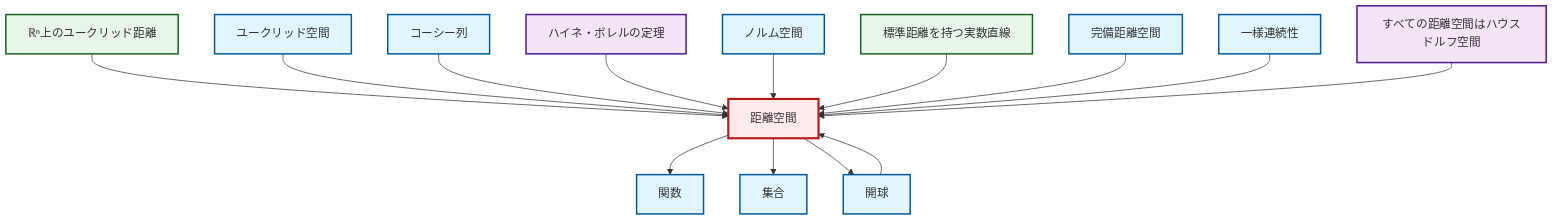 graph TD
    classDef definition fill:#e1f5fe,stroke:#01579b,stroke-width:2px
    classDef theorem fill:#f3e5f5,stroke:#4a148c,stroke-width:2px
    classDef axiom fill:#fff3e0,stroke:#e65100,stroke-width:2px
    classDef example fill:#e8f5e9,stroke:#1b5e20,stroke-width:2px
    classDef current fill:#ffebee,stroke:#b71c1c,stroke-width:3px
    thm-heine-borel["ハイネ・ボレルの定理"]:::theorem
    def-complete-metric-space["完備距離空間"]:::definition
    def-open-ball["開球"]:::definition
    def-normed-vector-space["ノルム空間"]:::definition
    def-uniform-continuity["一様連続性"]:::definition
    ex-real-line-metric["標準距離を持つ実数直線"]:::example
    def-cauchy-sequence["コーシー列"]:::definition
    def-function["関数"]:::definition
    ex-euclidean-metric["ℝⁿ上のユークリッド距離"]:::example
    def-metric-space["距離空間"]:::definition
    thm-metric-hausdorff["すべての距離空間はハウスドルフ空間"]:::theorem
    def-set["集合"]:::definition
    def-euclidean-space["ユークリッド空間"]:::definition
    ex-euclidean-metric --> def-metric-space
    def-euclidean-space --> def-metric-space
    def-cauchy-sequence --> def-metric-space
    def-metric-space --> def-function
    thm-heine-borel --> def-metric-space
    def-normed-vector-space --> def-metric-space
    ex-real-line-metric --> def-metric-space
    def-open-ball --> def-metric-space
    def-metric-space --> def-set
    def-complete-metric-space --> def-metric-space
    def-uniform-continuity --> def-metric-space
    thm-metric-hausdorff --> def-metric-space
    def-metric-space --> def-open-ball
    class def-metric-space current